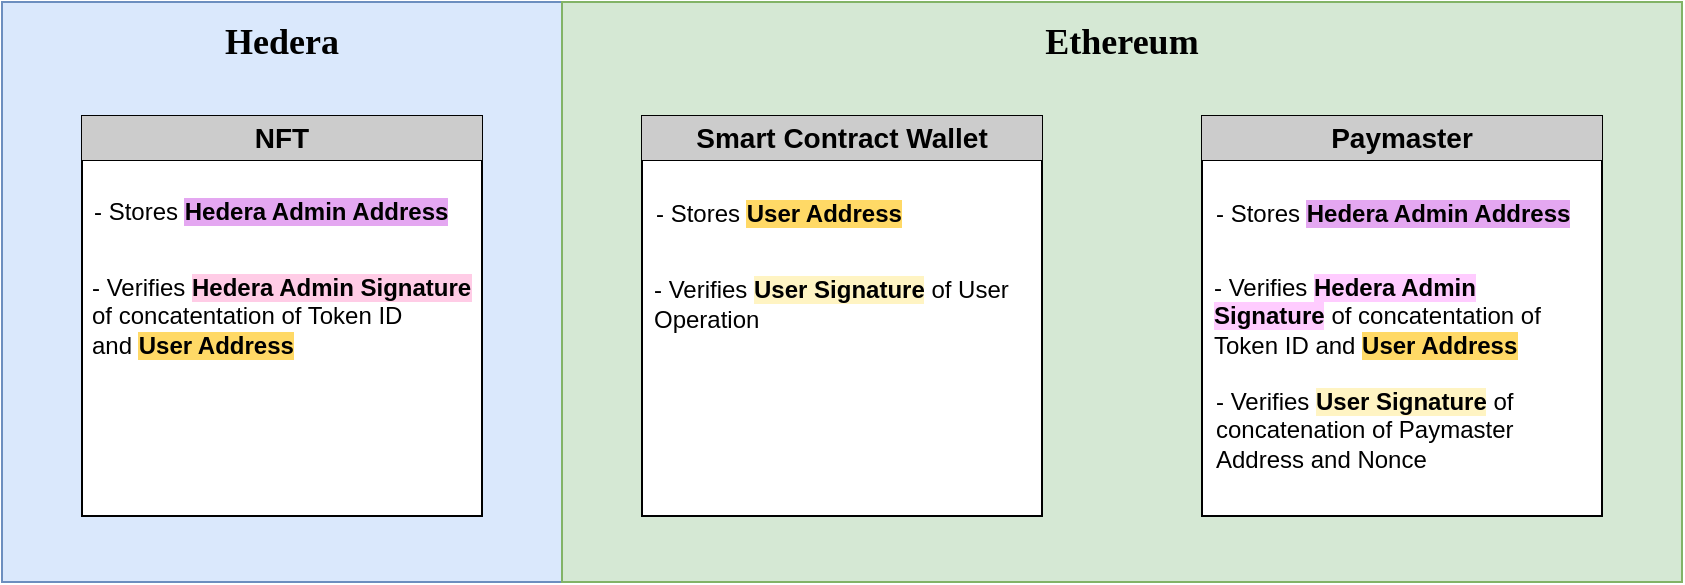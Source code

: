 <mxfile version="28.2.8">
  <diagram name="Page-1" id="8Htz6peQqrawf4TrsKom">
    <mxGraphModel dx="786" dy="417" grid="1" gridSize="10" guides="1" tooltips="1" connect="1" arrows="1" fold="1" page="1" pageScale="1" pageWidth="850" pageHeight="1100" math="0" shadow="0">
      <root>
        <mxCell id="0" />
        <mxCell id="1" parent="0" />
        <mxCell id="KC56qq5b5jGIS_n7gMEu-15" value="" style="rounded=0;whiteSpace=wrap;html=1;movable=1;resizable=1;rotatable=1;deletable=1;editable=1;locked=0;connectable=1;fillColor=#dae8fc;strokeColor=#6c8ebf;" parent="1" vertex="1">
          <mxGeometry x="80" y="130" width="280" height="290" as="geometry" />
        </mxCell>
        <mxCell id="KC56qq5b5jGIS_n7gMEu-13" value="" style="rounded=0;whiteSpace=wrap;html=1;fillColor=#d5e8d4;strokeColor=#82b366;" parent="1" vertex="1">
          <mxGeometry x="360" y="130" width="560" height="290" as="geometry" />
        </mxCell>
        <mxCell id="KC56qq5b5jGIS_n7gMEu-22" value="&lt;b&gt;&lt;font style=&quot;font-size: 18px;&quot; face=&quot;Tahoma&quot;&gt;Hedera&lt;/font&gt;&lt;/b&gt;" style="text;html=1;whiteSpace=wrap;strokeColor=none;fillColor=none;align=center;verticalAlign=middle;rounded=0;" parent="1" vertex="1">
          <mxGeometry x="80" y="135" width="280" height="30" as="geometry" />
        </mxCell>
        <mxCell id="KC56qq5b5jGIS_n7gMEu-23" value="&lt;b&gt;&lt;font style=&quot;font-size: 18px;&quot; face=&quot;Tahoma&quot;&gt;Ethereum&lt;/font&gt;&lt;/b&gt;" style="text;html=1;whiteSpace=wrap;strokeColor=none;fillColor=none;align=center;verticalAlign=middle;rounded=0;" parent="1" vertex="1">
          <mxGeometry x="360" y="135" width="560" height="30" as="geometry" />
        </mxCell>
        <mxCell id="KC56qq5b5jGIS_n7gMEu-32" value="" style="group" parent="1" vertex="1" connectable="0">
          <mxGeometry x="120" y="187" width="200" height="200" as="geometry" />
        </mxCell>
        <mxCell id="KC56qq5b5jGIS_n7gMEu-31" value="" style="group" parent="KC56qq5b5jGIS_n7gMEu-32" vertex="1" connectable="0">
          <mxGeometry width="200" height="200" as="geometry" />
        </mxCell>
        <mxCell id="KC56qq5b5jGIS_n7gMEu-27" value="" style="whiteSpace=wrap;html=1;aspect=fixed;movable=1;resizable=1;rotatable=1;deletable=1;editable=1;locked=0;connectable=1;" parent="KC56qq5b5jGIS_n7gMEu-31" vertex="1">
          <mxGeometry width="200" height="200" as="geometry" />
        </mxCell>
        <mxCell id="KC56qq5b5jGIS_n7gMEu-29" value="" style="endArrow=none;html=1;rounded=0;movable=1;resizable=1;rotatable=1;deletable=1;editable=1;locked=0;connectable=1;" parent="KC56qq5b5jGIS_n7gMEu-31" edge="1">
          <mxGeometry width="50" height="50" relative="1" as="geometry">
            <mxPoint y="22" as="sourcePoint" />
            <mxPoint x="200" y="22" as="targetPoint" />
          </mxGeometry>
        </mxCell>
        <mxCell id="KC56qq5b5jGIS_n7gMEu-47" value="- Stores &lt;b style=&quot;background-color: light-dark(rgb(228, 167, 241), rgb(228, 167, 241));&quot;&gt;Hedera Admin Address&lt;/b&gt;" style="text;html=1;whiteSpace=wrap;strokeColor=none;fillColor=none;align=left;verticalAlign=middle;rounded=0;" parent="KC56qq5b5jGIS_n7gMEu-31" vertex="1">
          <mxGeometry x="4" y="33" width="200" height="30" as="geometry" />
        </mxCell>
        <mxCell id="KC56qq5b5jGIS_n7gMEu-49" value="- Verifies &lt;b style=&quot;background-color: rgb(255, 204, 230);&quot;&gt;Hedera Admin Signature&lt;/b&gt; of concatentation of Token ID and&amp;nbsp;&lt;b style=&quot;background-color: rgb(255, 217, 102);&quot;&gt;User Address&lt;/b&gt;" style="text;html=1;whiteSpace=wrap;strokeColor=none;fillColor=none;align=left;verticalAlign=middle;rounded=0;" parent="KC56qq5b5jGIS_n7gMEu-31" vertex="1">
          <mxGeometry x="3" y="85" width="197" height="30" as="geometry" />
        </mxCell>
        <mxCell id="KC56qq5b5jGIS_n7gMEu-30" value="&lt;b&gt;&lt;font style=&quot;font-size: 14px;&quot;&gt;NFT&lt;/font&gt;&lt;/b&gt;" style="text;html=1;whiteSpace=wrap;strokeColor=none;fillColor=#CCCCCC;align=center;verticalAlign=middle;rounded=0;" parent="KC56qq5b5jGIS_n7gMEu-32" vertex="1">
          <mxGeometry width="200" height="22" as="geometry" />
        </mxCell>
        <mxCell id="KC56qq5b5jGIS_n7gMEu-38" value="" style="group" parent="1" vertex="1" connectable="0">
          <mxGeometry x="680" y="187" width="205" height="200" as="geometry" />
        </mxCell>
        <mxCell id="KC56qq5b5jGIS_n7gMEu-39" value="" style="group" parent="KC56qq5b5jGIS_n7gMEu-38" vertex="1" connectable="0">
          <mxGeometry width="205" height="200" as="geometry" />
        </mxCell>
        <mxCell id="KC56qq5b5jGIS_n7gMEu-40" value="" style="whiteSpace=wrap;html=1;aspect=fixed;movable=1;resizable=1;rotatable=1;deletable=1;editable=1;locked=0;connectable=1;" parent="KC56qq5b5jGIS_n7gMEu-39" vertex="1">
          <mxGeometry width="200" height="200" as="geometry" />
        </mxCell>
        <mxCell id="KC56qq5b5jGIS_n7gMEu-41" value="" style="endArrow=none;html=1;rounded=0;movable=1;resizable=1;rotatable=1;deletable=1;editable=1;locked=0;connectable=1;" parent="KC56qq5b5jGIS_n7gMEu-39" edge="1">
          <mxGeometry width="50" height="50" relative="1" as="geometry">
            <mxPoint y="22" as="sourcePoint" />
            <mxPoint x="200" y="22" as="targetPoint" />
          </mxGeometry>
        </mxCell>
        <mxCell id="KC56qq5b5jGIS_n7gMEu-52" value="- Stores &lt;b style=&quot;background-color: rgb(228, 167, 241);&quot;&gt;Hedera Admin Address&lt;/b&gt;" style="text;html=1;whiteSpace=wrap;strokeColor=none;fillColor=none;align=left;verticalAlign=middle;rounded=0;" parent="KC56qq5b5jGIS_n7gMEu-39" vertex="1">
          <mxGeometry x="5" y="34" width="200" height="30" as="geometry" />
        </mxCell>
        <mxCell id="KC56qq5b5jGIS_n7gMEu-53" value="- Verifies&amp;nbsp;&lt;span style=&quot;background-color: rgb(255, 204, 255);&quot;&gt;&lt;b&gt;Hedera Admin Signa&lt;/b&gt;&lt;b&gt;tur&lt;/b&gt;&lt;b&gt;e&lt;/b&gt;&lt;/span&gt;&amp;nbsp;of concatentation of Token ID and&amp;nbsp;&lt;span style=&quot;background-color: rgb(255, 217, 102);&quot;&gt;&lt;b&gt;User Address&lt;/b&gt;&lt;/span&gt;" style="text;html=1;whiteSpace=wrap;strokeColor=none;fillColor=none;align=left;verticalAlign=middle;rounded=0;" parent="KC56qq5b5jGIS_n7gMEu-39" vertex="1">
          <mxGeometry x="4" y="85" width="186" height="30" as="geometry" />
        </mxCell>
        <mxCell id="KC56qq5b5jGIS_n7gMEu-54" value="- Verifies&amp;nbsp;&lt;b style=&quot;background-color: rgb(255, 244, 195);&quot;&gt;User Signature&lt;/b&gt;&amp;nbsp;of concatenation of Paymaster Address and Nonce" style="text;html=1;whiteSpace=wrap;strokeColor=none;fillColor=none;align=left;verticalAlign=middle;rounded=0;" parent="KC56qq5b5jGIS_n7gMEu-39" vertex="1">
          <mxGeometry x="5" y="142" width="195" height="30" as="geometry" />
        </mxCell>
        <mxCell id="KC56qq5b5jGIS_n7gMEu-42" value="&lt;b&gt;&lt;font style=&quot;font-size: 14px;&quot;&gt;Paymaster&lt;/font&gt;&lt;/b&gt;" style="text;html=1;whiteSpace=wrap;strokeColor=none;fillColor=#CCCCCC;align=center;verticalAlign=middle;rounded=0;" parent="KC56qq5b5jGIS_n7gMEu-38" vertex="1">
          <mxGeometry width="200" height="22" as="geometry" />
        </mxCell>
        <mxCell id="KC56qq5b5jGIS_n7gMEu-34" value="" style="group" parent="1" vertex="1" connectable="0">
          <mxGeometry x="400" y="187" width="201" height="200" as="geometry" />
        </mxCell>
        <mxCell id="KC56qq5b5jGIS_n7gMEu-35" value="" style="whiteSpace=wrap;html=1;aspect=fixed;movable=1;resizable=1;rotatable=1;deletable=1;editable=1;locked=0;connectable=1;" parent="KC56qq5b5jGIS_n7gMEu-34" vertex="1">
          <mxGeometry width="200" height="200" as="geometry" />
        </mxCell>
        <mxCell id="KC56qq5b5jGIS_n7gMEu-36" value="" style="endArrow=none;html=1;rounded=0;movable=1;resizable=1;rotatable=1;deletable=1;editable=1;locked=0;connectable=1;" parent="KC56qq5b5jGIS_n7gMEu-34" edge="1">
          <mxGeometry width="50" height="50" relative="1" as="geometry">
            <mxPoint y="22" as="sourcePoint" />
            <mxPoint x="200" y="22" as="targetPoint" />
          </mxGeometry>
        </mxCell>
        <mxCell id="KC56qq5b5jGIS_n7gMEu-37" value="&lt;b&gt;&lt;font style=&quot;font-size: 14px;&quot;&gt;Smart Contract Wallet&lt;/font&gt;&lt;/b&gt;" style="text;html=1;whiteSpace=wrap;strokeColor=none;fillColor=#CCCCCC;align=center;verticalAlign=middle;rounded=0;" parent="KC56qq5b5jGIS_n7gMEu-34" vertex="1">
          <mxGeometry width="200" height="22" as="geometry" />
        </mxCell>
        <mxCell id="KC56qq5b5jGIS_n7gMEu-50" value="- Stores &lt;b style=&quot;background-color: rgb(255, 217, 102);&quot;&gt;User Address&lt;/b&gt;" style="text;html=1;whiteSpace=wrap;strokeColor=none;fillColor=none;align=left;verticalAlign=middle;rounded=0;" parent="KC56qq5b5jGIS_n7gMEu-34" vertex="1">
          <mxGeometry x="5" y="34" width="200" height="30" as="geometry" />
        </mxCell>
        <mxCell id="KC56qq5b5jGIS_n7gMEu-51" value="- Verifies &lt;b style=&quot;background-color: rgb(255, 244, 195);&quot;&gt;User Signature&lt;/b&gt; of User Operation" style="text;html=1;whiteSpace=wrap;strokeColor=none;fillColor=none;align=left;verticalAlign=middle;rounded=0;" parent="KC56qq5b5jGIS_n7gMEu-34" vertex="1">
          <mxGeometry x="4" y="79" width="200" height="30" as="geometry" />
        </mxCell>
      </root>
    </mxGraphModel>
  </diagram>
</mxfile>
